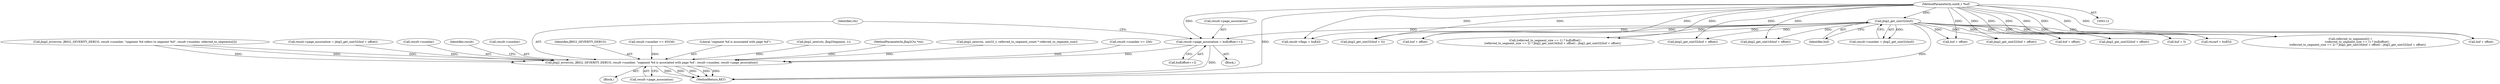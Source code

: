 digraph "0_ghostscript_e698d5c11d27212aa1098bc5b1673a3378563092_11@array" {
"1000377" [label="(Call,result->page_association = buf[offset++])"];
"1000155" [label="(Call,jbig2_get_uint32(buf))"];
"1000114" [label="(MethodParameterIn,uint8_t *buf)"];
"1000385" [label="(Call,jbig2_error(ctx, JBIG2_SEVERITY_DEBUG, result->number, \"segment %d is associated with page %d\", result->number, result->page_association))"];
"1000117" [label="(Block,)"];
"1000388" [label="(Call,result->number)"];
"1000178" [label="(Call,jbig2_get_uint32(buf + 5))"];
"1000400" [label="(Identifier,result)"];
"1000392" [label="(Call,result->number)"];
"1000155" [label="(Call,jbig2_get_uint32(buf))"];
"1000386" [label="(Identifier,ctx)"];
"1000310" [label="(Call,(referred_to_segment_size == 1) ? buf[offset] :\n                (referred_to_segment_size == 2) ? jbig2_get_uint16(buf + offset) : jbig2_get_uint32(buf + offset))"];
"1000385" [label="(Call,jbig2_error(ctx, JBIG2_SEVERITY_DEBUG, result->number, \"segment %d is associated with page %d\", result->number, result->page_association))"];
"1000403" [label="(Call,buf + offset)"];
"1000376" [label="(Block,)"];
"1000325" [label="(Call,jbig2_get_uint32(buf + offset))"];
"1000387" [label="(Identifier,JBIG2_SEVERITY_DEBUG)"];
"1000321" [label="(Call,jbig2_get_uint16(buf + offset))"];
"1000225" [label="(Call,result->number <= 65536)"];
"1000378" [label="(Call,result->page_association)"];
"1000395" [label="(Call,result->page_association)"];
"1000156" [label="(Identifier,buf)"];
"1000391" [label="(Literal,\"segment %d is associated with page %d\")"];
"1000157" [label="(Call,result->flags = buf[4])"];
"1000322" [label="(Call,buf + offset)"];
"1000402" [label="(Call,jbig2_get_uint32(buf + offset))"];
"1000134" [label="(Call,jbig2_new(ctx, Jbig2Segment, 1))"];
"1000113" [label="(MethodParameterIn,Jbig2Ctx *ctx)"];
"1000151" [label="(Call,result->number = jbig2_get_uint32(buf))"];
"1000419" [label="(MethodReturn,RET)"];
"1000377" [label="(Call,result->page_association = buf[offset++])"];
"1000277" [label="(Call,jbig2_new(ctx, uint32_t, referred_to_segment_count * referred_to_segment_size))"];
"1000218" [label="(Call,result->number <= 256)"];
"1000114" [label="(MethodParameterIn,uint8_t *buf)"];
"1000179" [label="(Call,buf + 5)"];
"1000332" [label="(Call,jbig2_error(ctx, JBIG2_SEVERITY_DEBUG, result->number, \"segment %d refers to segment %d\", result->number, referred_to_segments[i]))"];
"1000381" [label="(Call,buf[offset++])"];
"1000164" [label="(Call,rtscarf = buf[5])"];
"1000306" [label="(Call,referred_to_segments[i] =\n                (referred_to_segment_size == 1) ? buf[offset] :\n                (referred_to_segment_size == 2) ? jbig2_get_uint16(buf + offset) : jbig2_get_uint32(buf + offset))"];
"1000369" [label="(Call,buf + offset)"];
"1000368" [label="(Call,jbig2_get_uint32(buf + offset))"];
"1000326" [label="(Call,buf + offset)"];
"1000364" [label="(Call,result->page_association = jbig2_get_uint32(buf + offset))"];
"1000377" -> "1000376"  [label="AST: "];
"1000377" -> "1000381"  [label="CFG: "];
"1000378" -> "1000377"  [label="AST: "];
"1000381" -> "1000377"  [label="AST: "];
"1000386" -> "1000377"  [label="CFG: "];
"1000377" -> "1000419"  [label="DDG: "];
"1000155" -> "1000377"  [label="DDG: "];
"1000114" -> "1000377"  [label="DDG: "];
"1000377" -> "1000385"  [label="DDG: "];
"1000155" -> "1000151"  [label="AST: "];
"1000155" -> "1000156"  [label="CFG: "];
"1000156" -> "1000155"  [label="AST: "];
"1000151" -> "1000155"  [label="CFG: "];
"1000155" -> "1000419"  [label="DDG: "];
"1000155" -> "1000151"  [label="DDG: "];
"1000114" -> "1000155"  [label="DDG: "];
"1000155" -> "1000157"  [label="DDG: "];
"1000155" -> "1000164"  [label="DDG: "];
"1000155" -> "1000178"  [label="DDG: "];
"1000155" -> "1000179"  [label="DDG: "];
"1000155" -> "1000306"  [label="DDG: "];
"1000155" -> "1000310"  [label="DDG: "];
"1000155" -> "1000321"  [label="DDG: "];
"1000155" -> "1000322"  [label="DDG: "];
"1000155" -> "1000325"  [label="DDG: "];
"1000155" -> "1000326"  [label="DDG: "];
"1000155" -> "1000368"  [label="DDG: "];
"1000155" -> "1000369"  [label="DDG: "];
"1000155" -> "1000402"  [label="DDG: "];
"1000155" -> "1000403"  [label="DDG: "];
"1000114" -> "1000112"  [label="AST: "];
"1000114" -> "1000419"  [label="DDG: "];
"1000114" -> "1000157"  [label="DDG: "];
"1000114" -> "1000164"  [label="DDG: "];
"1000114" -> "1000178"  [label="DDG: "];
"1000114" -> "1000179"  [label="DDG: "];
"1000114" -> "1000306"  [label="DDG: "];
"1000114" -> "1000310"  [label="DDG: "];
"1000114" -> "1000321"  [label="DDG: "];
"1000114" -> "1000322"  [label="DDG: "];
"1000114" -> "1000325"  [label="DDG: "];
"1000114" -> "1000326"  [label="DDG: "];
"1000114" -> "1000368"  [label="DDG: "];
"1000114" -> "1000369"  [label="DDG: "];
"1000114" -> "1000402"  [label="DDG: "];
"1000114" -> "1000403"  [label="DDG: "];
"1000385" -> "1000117"  [label="AST: "];
"1000385" -> "1000395"  [label="CFG: "];
"1000386" -> "1000385"  [label="AST: "];
"1000387" -> "1000385"  [label="AST: "];
"1000388" -> "1000385"  [label="AST: "];
"1000391" -> "1000385"  [label="AST: "];
"1000392" -> "1000385"  [label="AST: "];
"1000395" -> "1000385"  [label="AST: "];
"1000400" -> "1000385"  [label="CFG: "];
"1000385" -> "1000419"  [label="DDG: "];
"1000385" -> "1000419"  [label="DDG: "];
"1000385" -> "1000419"  [label="DDG: "];
"1000385" -> "1000419"  [label="DDG: "];
"1000385" -> "1000419"  [label="DDG: "];
"1000332" -> "1000385"  [label="DDG: "];
"1000332" -> "1000385"  [label="DDG: "];
"1000332" -> "1000385"  [label="DDG: "];
"1000277" -> "1000385"  [label="DDG: "];
"1000134" -> "1000385"  [label="DDG: "];
"1000113" -> "1000385"  [label="DDG: "];
"1000225" -> "1000385"  [label="DDG: "];
"1000218" -> "1000385"  [label="DDG: "];
"1000364" -> "1000385"  [label="DDG: "];
}
